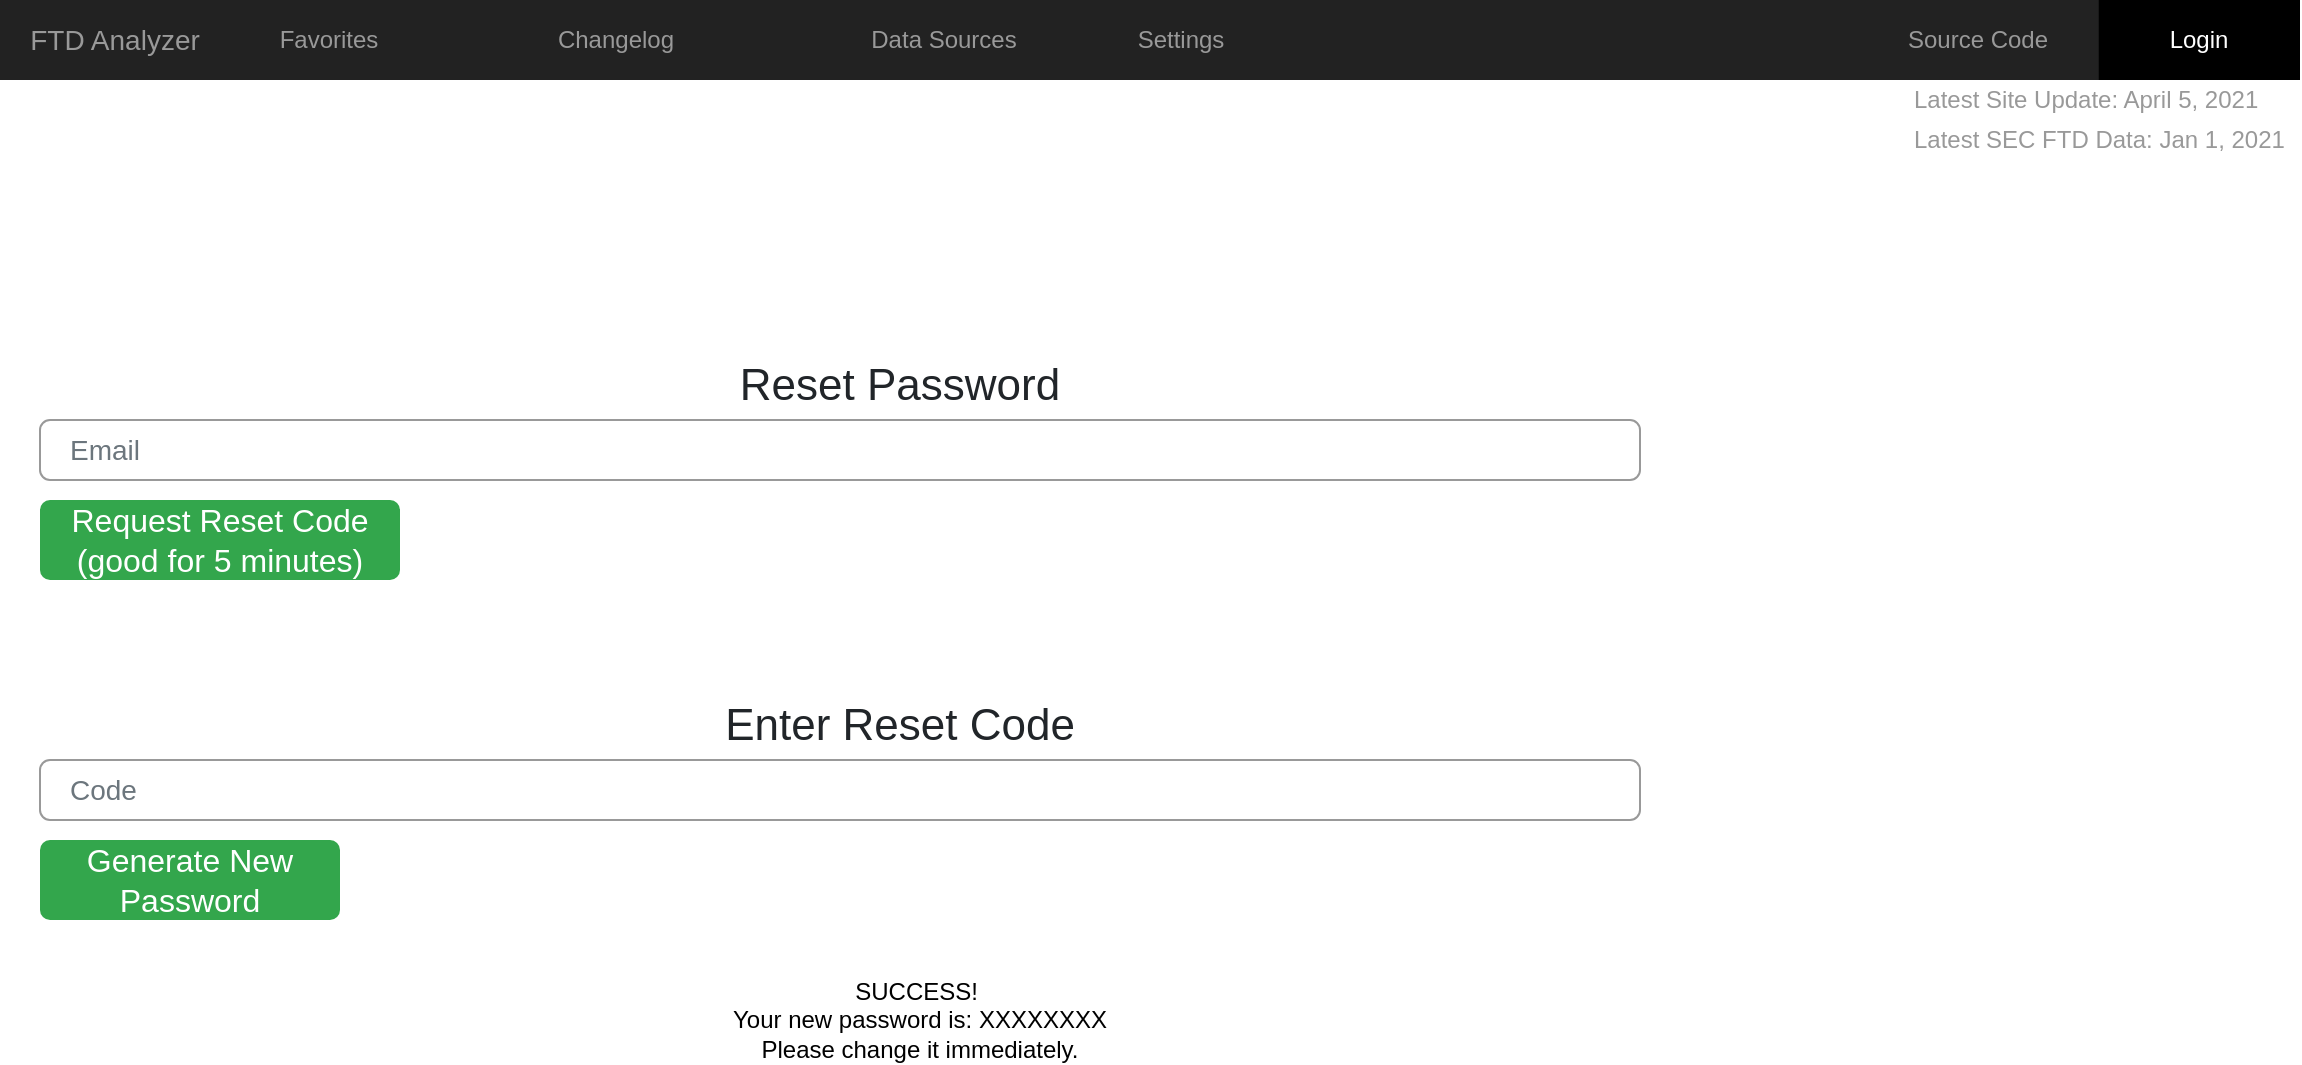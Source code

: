 <mxfile version="14.5.6" type="github"><diagram name="Page-1" id="c9db0220-8083-56f3-ca83-edcdcd058819"><mxGraphModel dx="1516" dy="824" grid="1" gridSize="10" guides="1" tooltips="1" connect="1" arrows="1" fold="1" page="1" pageScale="1.5" pageWidth="826" pageHeight="1169" background="#ffffff" math="0" shadow="0"><root><mxCell id="0" style=";html=1;"/><mxCell id="1" style=";html=1;" parent="0"/><mxCell id="3d76a8aef4d5c911-1" value="" style="html=1;shadow=0;dashed=0;shape=mxgraph.bootstrap.rect;fillColor=#222222;strokeColor=none;whiteSpace=wrap;rounded=0;fontSize=12;fontColor=#000000;align=center;" parent="1" vertex="1"><mxGeometry x="40" y="70" width="1150" height="40" as="geometry"/></mxCell><mxCell id="3d76a8aef4d5c911-2" value="FTD Analyzer" style="html=1;shadow=0;dashed=0;strokeColor=none;shape=mxgraph.bootstrap.rect;fontSize=14;whiteSpace=wrap;fillColor=none;fontColor=#999999;" parent="3d76a8aef4d5c911-1" vertex="1"><mxGeometry width="115" height="40" as="geometry"/></mxCell><mxCell id="3d76a8aef4d5c911-3" value="Favorites" style="html=1;shadow=0;dashed=0;shape=mxgraph.bootstrap.rect;strokeColor=none;spacingRight=30;whiteSpace=wrap;fillColor=none;fontColor=#999999;" parent="3d76a8aef4d5c911-1" vertex="1"><mxGeometry x="115" width="129.375" height="40" as="geometry"/></mxCell><mxCell id="3d76a8aef4d5c911-4" value="84" style="html=1;shadow=0;dashed=0;shape=mxgraph.bootstrap.rrect;rSize=8;strokeColor=none;fontColor=#ffffff;whiteSpace=wrap;textOpacity=0;fillColor=none;" parent="3d76a8aef4d5c911-3" vertex="1"><mxGeometry x="1" y="0.5" width="25" height="16" relative="1" as="geometry"><mxPoint x="-30" y="-8" as="offset"/></mxGeometry></mxCell><mxCell id="3d76a8aef4d5c911-5" value="&lt;font color=&quot;#999999&quot;&gt;Changelog&lt;/font&gt;" style="html=1;shadow=0;dashed=0;strokeColor=none;shape=mxgraph.bootstrap.rect;spacingRight=30;whiteSpace=wrap;fontColor=#FFFFFF;fillColor=none;" parent="3d76a8aef4d5c911-1" vertex="1"><mxGeometry x="244.375" width="158.125" height="40" as="geometry"/></mxCell><mxCell id="3d76a8aef4d5c911-6" value="42" style="html=1;shadow=0;dashed=0;shape=mxgraph.bootstrap.rrect;rSize=8;strokeColor=none;fontColor=#ffffff;whiteSpace=wrap;fillColor=none;textOpacity=0;" parent="3d76a8aef4d5c911-5" vertex="1"><mxGeometry x="1" y="0.5" width="25" height="16" relative="1" as="geometry"><mxPoint x="-30" y="-8" as="offset"/></mxGeometry></mxCell><mxCell id="3d76a8aef4d5c911-7" value="Data Sources" style="html=1;shadow=0;dashed=0;strokeColor=none;shape=mxgraph.bootstrap.rect;whiteSpace=wrap;fillColor=none;fontColor=#999999;" parent="3d76a8aef4d5c911-1" vertex="1"><mxGeometry x="402.5" width="137.5" height="40" as="geometry"/></mxCell><mxCell id="3d76a8aef4d5c911-8" value="Settings" style="html=1;shadow=0;dashed=0;strokeColor=none;shape=mxgraph.bootstrap.rect;whiteSpace=wrap;fillColor=none;fontColor=#999999;" parent="3d76a8aef4d5c911-1" vertex="1"><mxGeometry x="540" width="100.625" height="40" as="geometry"/></mxCell><mxCell id="3d76a8aef4d5c911-10" value="Login" style="html=1;shadow=0;dashed=0;strokeColor=none;shape=mxgraph.bootstrap.rect;whiteSpace=wrap;fontColor=#FFFFFF;fillColor=#000000;" parent="3d76a8aef4d5c911-1" vertex="1"><mxGeometry x="1049.375" width="100.625" height="40" as="geometry"/></mxCell><mxCell id="doQEG3IyqD5Emsoq-Yl8-25" value="Source Code" style="html=1;shadow=0;dashed=0;fillColor=none;strokeColor=none;shape=mxgraph.bootstrap.rect;fontColor=#999999;whiteSpace=wrap;" parent="3d76a8aef4d5c911-1" vertex="1"><mxGeometry x="920" width="137.5" height="40" as="geometry"/></mxCell><mxCell id="OUFWiJHkfXgs1Zi_MWCu-25" value="Latest Site Update: April 5, 2021" style="html=1;shadow=0;dashed=0;shape=mxgraph.bootstrap.rect;strokeColor=none;fillColor=none;fontColor=#999999;align=left;spacingLeft=5;whiteSpace=wrap;rounded=0;" parent="1" vertex="1"><mxGeometry x="990" y="110" width="200" height="20" as="geometry"/></mxCell><mxCell id="OUFWiJHkfXgs1Zi_MWCu-26" value="Latest SEC FTD Data: Jan 1, 2021" style="html=1;shadow=0;dashed=0;shape=mxgraph.bootstrap.rect;strokeColor=none;fillColor=none;fontColor=#999999;align=left;spacingLeft=5;whiteSpace=wrap;rounded=0;" parent="1" vertex="1"><mxGeometry x="990" y="130" width="200" height="20" as="geometry"/></mxCell><mxCell id="luR7SyDfyIayZAIEf4j0-13" value="Reset Password" style="fillColor=none;strokeColor=none;align=center;fontSize=22;fontColor=#212529;" parent="1" vertex="1"><mxGeometry x="360" y="240" width="260" height="40" as="geometry"/></mxCell><mxCell id="luR7SyDfyIayZAIEf4j0-14" value="Email" style="html=1;shadow=0;dashed=0;shape=mxgraph.bootstrap.rrect;rSize=5;fillColor=none;strokeColor=#999999;align=left;spacing=15;fontSize=14;fontColor=#6C767D;" parent="1" vertex="1"><mxGeometry width="800" height="30" relative="1" as="geometry"><mxPoint x="60" y="280" as="offset"/></mxGeometry></mxCell><mxCell id="luR7SyDfyIayZAIEf4j0-18" value="Request Reset Code (good for 5 minutes)" style="html=1;shadow=0;dashed=0;shape=mxgraph.bootstrap.rrect;rSize=5;strokeColor=none;strokeWidth=1;fillColor=#33A64C;fontColor=#FFFFFF;whiteSpace=wrap;align=center;verticalAlign=middle;spacingLeft=0;fontStyle=0;fontSize=16;spacing=5;" parent="1" vertex="1"><mxGeometry x="60" y="320" width="180" height="40" as="geometry"/></mxCell><mxCell id="_tmDF4_jLDjOroW3DZaA-4" value="Enter Reset Code" style="fillColor=none;strokeColor=none;align=center;fontSize=22;fontColor=#212529;" vertex="1" parent="1"><mxGeometry x="360" y="410" width="260" height="40" as="geometry"/></mxCell><mxCell id="_tmDF4_jLDjOroW3DZaA-5" value="Code" style="html=1;shadow=0;dashed=0;shape=mxgraph.bootstrap.rrect;rSize=5;fillColor=none;strokeColor=#999999;align=left;spacing=15;fontSize=14;fontColor=#6C767D;" vertex="1" parent="1"><mxGeometry x="60" y="450" width="800" height="30" as="geometry"/></mxCell><mxCell id="_tmDF4_jLDjOroW3DZaA-6" value="Generate New Password" style="html=1;shadow=0;dashed=0;shape=mxgraph.bootstrap.rrect;rSize=5;strokeColor=none;strokeWidth=1;fillColor=#33A64C;fontColor=#FFFFFF;whiteSpace=wrap;align=center;verticalAlign=middle;spacingLeft=0;fontStyle=0;fontSize=16;spacing=5;" vertex="1" parent="1"><mxGeometry x="60" y="490" width="150" height="40" as="geometry"/></mxCell><mxCell id="_tmDF4_jLDjOroW3DZaA-7" value="SUCCESS!&amp;nbsp;&lt;br&gt;Your new password is: XXXXXXXX&lt;br&gt;Please change it immediately." style="text;html=1;strokeColor=none;fillColor=none;align=center;verticalAlign=middle;whiteSpace=wrap;rounded=0;" vertex="1" parent="1"><mxGeometry x="390" y="570" width="220" height="20" as="geometry"/></mxCell></root></mxGraphModel></diagram></mxfile>